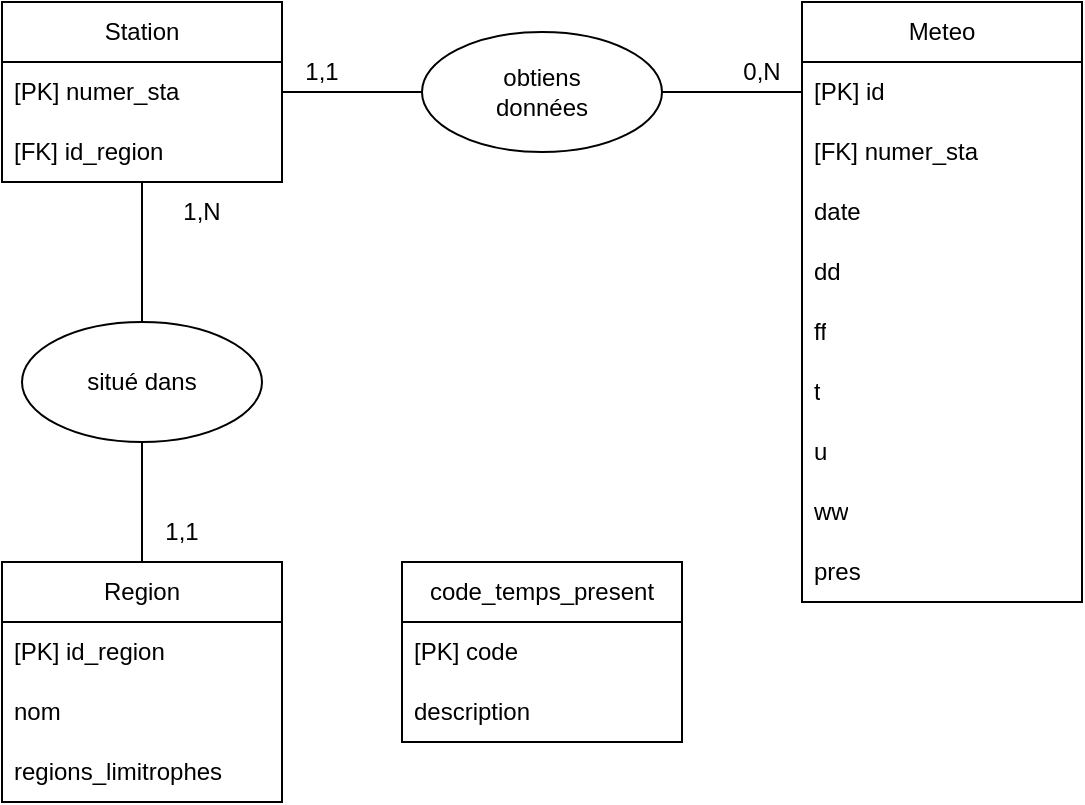 <mxfile version="21.2.9" type="device">
  <diagram name="Page-1" id="2fy-ZetT-JzBlVlaiMFN">
    <mxGraphModel dx="1050" dy="517" grid="1" gridSize="10" guides="1" tooltips="1" connect="1" arrows="1" fold="1" page="1" pageScale="1" pageWidth="827" pageHeight="1169" math="0" shadow="0">
      <root>
        <mxCell id="0" />
        <mxCell id="1" parent="0" />
        <mxCell id="g4TQVHCcHqu3Pq-0Vovt-1" value="Station" style="swimlane;fontStyle=0;childLayout=stackLayout;horizontal=1;startSize=30;horizontalStack=0;resizeParent=1;resizeParentMax=0;resizeLast=0;collapsible=1;marginBottom=0;whiteSpace=wrap;html=1;" parent="1" vertex="1">
          <mxGeometry x="160" y="100" width="140" height="90" as="geometry" />
        </mxCell>
        <mxCell id="g4TQVHCcHqu3Pq-0Vovt-2" value="&lt;div&gt;[PK] numer_sta&lt;/div&gt;" style="text;strokeColor=none;fillColor=none;align=left;verticalAlign=middle;spacingLeft=4;spacingRight=4;overflow=hidden;points=[[0,0.5],[1,0.5]];portConstraint=eastwest;rotatable=0;whiteSpace=wrap;html=1;" parent="g4TQVHCcHqu3Pq-0Vovt-1" vertex="1">
          <mxGeometry y="30" width="140" height="30" as="geometry" />
        </mxCell>
        <mxCell id="g4TQVHCcHqu3Pq-0Vovt-3" value="[FK] id_region" style="text;strokeColor=none;fillColor=none;align=left;verticalAlign=middle;spacingLeft=4;spacingRight=4;overflow=hidden;points=[[0,0.5],[1,0.5]];portConstraint=eastwest;rotatable=0;whiteSpace=wrap;html=1;" parent="g4TQVHCcHqu3Pq-0Vovt-1" vertex="1">
          <mxGeometry y="60" width="140" height="30" as="geometry" />
        </mxCell>
        <mxCell id="g4TQVHCcHqu3Pq-0Vovt-5" value="Region" style="swimlane;fontStyle=0;childLayout=stackLayout;horizontal=1;startSize=30;horizontalStack=0;resizeParent=1;resizeParentMax=0;resizeLast=0;collapsible=1;marginBottom=0;whiteSpace=wrap;html=1;" parent="1" vertex="1">
          <mxGeometry x="160" y="380" width="140" height="120" as="geometry" />
        </mxCell>
        <mxCell id="g4TQVHCcHqu3Pq-0Vovt-6" value="[PK] id_region" style="text;strokeColor=none;fillColor=none;align=left;verticalAlign=middle;spacingLeft=4;spacingRight=4;overflow=hidden;points=[[0,0.5],[1,0.5]];portConstraint=eastwest;rotatable=0;whiteSpace=wrap;html=1;" parent="g4TQVHCcHqu3Pq-0Vovt-5" vertex="1">
          <mxGeometry y="30" width="140" height="30" as="geometry" />
        </mxCell>
        <mxCell id="g4TQVHCcHqu3Pq-0Vovt-7" value="nom" style="text;strokeColor=none;fillColor=none;align=left;verticalAlign=middle;spacingLeft=4;spacingRight=4;overflow=hidden;points=[[0,0.5],[1,0.5]];portConstraint=eastwest;rotatable=0;whiteSpace=wrap;html=1;" parent="g4TQVHCcHqu3Pq-0Vovt-5" vertex="1">
          <mxGeometry y="60" width="140" height="30" as="geometry" />
        </mxCell>
        <mxCell id="g4TQVHCcHqu3Pq-0Vovt-8" value="regions_limitrophes" style="text;strokeColor=none;fillColor=none;align=left;verticalAlign=middle;spacingLeft=4;spacingRight=4;overflow=hidden;points=[[0,0.5],[1,0.5]];portConstraint=eastwest;rotatable=0;whiteSpace=wrap;html=1;" parent="g4TQVHCcHqu3Pq-0Vovt-5" vertex="1">
          <mxGeometry y="90" width="140" height="30" as="geometry" />
        </mxCell>
        <mxCell id="g4TQVHCcHqu3Pq-0Vovt-9" value="Meteo" style="swimlane;fontStyle=0;childLayout=stackLayout;horizontal=1;startSize=30;horizontalStack=0;resizeParent=1;resizeParentMax=0;resizeLast=0;collapsible=1;marginBottom=0;whiteSpace=wrap;html=1;" parent="1" vertex="1">
          <mxGeometry x="560" y="100" width="140" height="300" as="geometry" />
        </mxCell>
        <mxCell id="g4TQVHCcHqu3Pq-0Vovt-10" value="[PK] id " style="text;strokeColor=none;fillColor=none;align=left;verticalAlign=middle;spacingLeft=4;spacingRight=4;overflow=hidden;points=[[0,0.5],[1,0.5]];portConstraint=eastwest;rotatable=0;whiteSpace=wrap;html=1;" parent="g4TQVHCcHqu3Pq-0Vovt-9" vertex="1">
          <mxGeometry y="30" width="140" height="30" as="geometry" />
        </mxCell>
        <mxCell id="g4TQVHCcHqu3Pq-0Vovt-11" value="[FK] numer_sta" style="text;strokeColor=none;fillColor=none;align=left;verticalAlign=middle;spacingLeft=4;spacingRight=4;overflow=hidden;points=[[0,0.5],[1,0.5]];portConstraint=eastwest;rotatable=0;whiteSpace=wrap;html=1;" parent="g4TQVHCcHqu3Pq-0Vovt-9" vertex="1">
          <mxGeometry y="60" width="140" height="30" as="geometry" />
        </mxCell>
        <mxCell id="g4TQVHCcHqu3Pq-0Vovt-12" value="date" style="text;strokeColor=none;fillColor=none;align=left;verticalAlign=middle;spacingLeft=4;spacingRight=4;overflow=hidden;points=[[0,0.5],[1,0.5]];portConstraint=eastwest;rotatable=0;whiteSpace=wrap;html=1;" parent="g4TQVHCcHqu3Pq-0Vovt-9" vertex="1">
          <mxGeometry y="90" width="140" height="30" as="geometry" />
        </mxCell>
        <mxCell id="g4TQVHCcHqu3Pq-0Vovt-14" value="dd" style="text;strokeColor=none;fillColor=none;align=left;verticalAlign=middle;spacingLeft=4;spacingRight=4;overflow=hidden;points=[[0,0.5],[1,0.5]];portConstraint=eastwest;rotatable=0;whiteSpace=wrap;html=1;" parent="g4TQVHCcHqu3Pq-0Vovt-9" vertex="1">
          <mxGeometry y="120" width="140" height="30" as="geometry" />
        </mxCell>
        <mxCell id="g4TQVHCcHqu3Pq-0Vovt-15" value="ff" style="text;strokeColor=none;fillColor=none;align=left;verticalAlign=middle;spacingLeft=4;spacingRight=4;overflow=hidden;points=[[0,0.5],[1,0.5]];portConstraint=eastwest;rotatable=0;whiteSpace=wrap;html=1;" parent="g4TQVHCcHqu3Pq-0Vovt-9" vertex="1">
          <mxGeometry y="150" width="140" height="30" as="geometry" />
        </mxCell>
        <mxCell id="g4TQVHCcHqu3Pq-0Vovt-16" value="t" style="text;strokeColor=none;fillColor=none;align=left;verticalAlign=middle;spacingLeft=4;spacingRight=4;overflow=hidden;points=[[0,0.5],[1,0.5]];portConstraint=eastwest;rotatable=0;whiteSpace=wrap;html=1;" parent="g4TQVHCcHqu3Pq-0Vovt-9" vertex="1">
          <mxGeometry y="180" width="140" height="30" as="geometry" />
        </mxCell>
        <mxCell id="g4TQVHCcHqu3Pq-0Vovt-18" value="u" style="text;strokeColor=none;fillColor=none;align=left;verticalAlign=middle;spacingLeft=4;spacingRight=4;overflow=hidden;points=[[0,0.5],[1,0.5]];portConstraint=eastwest;rotatable=0;whiteSpace=wrap;html=1;" parent="g4TQVHCcHqu3Pq-0Vovt-9" vertex="1">
          <mxGeometry y="210" width="140" height="30" as="geometry" />
        </mxCell>
        <mxCell id="g4TQVHCcHqu3Pq-0Vovt-19" value="ww" style="text;strokeColor=none;fillColor=none;align=left;verticalAlign=middle;spacingLeft=4;spacingRight=4;overflow=hidden;points=[[0,0.5],[1,0.5]];portConstraint=eastwest;rotatable=0;whiteSpace=wrap;html=1;" parent="g4TQVHCcHqu3Pq-0Vovt-9" vertex="1">
          <mxGeometry y="240" width="140" height="30" as="geometry" />
        </mxCell>
        <mxCell id="g4TQVHCcHqu3Pq-0Vovt-20" value="pres" style="text;strokeColor=none;fillColor=none;align=left;verticalAlign=middle;spacingLeft=4;spacingRight=4;overflow=hidden;points=[[0,0.5],[1,0.5]];portConstraint=eastwest;rotatable=0;whiteSpace=wrap;html=1;" parent="g4TQVHCcHqu3Pq-0Vovt-9" vertex="1">
          <mxGeometry y="270" width="140" height="30" as="geometry" />
        </mxCell>
        <mxCell id="g4TQVHCcHqu3Pq-0Vovt-32" value="" style="ellipse;whiteSpace=wrap;html=1;" parent="1" vertex="1">
          <mxGeometry x="170" y="260" width="120" height="60" as="geometry" />
        </mxCell>
        <mxCell id="g4TQVHCcHqu3Pq-0Vovt-37" value="" style="ellipse;whiteSpace=wrap;html=1;" parent="1" vertex="1">
          <mxGeometry x="370" y="115" width="120" height="60" as="geometry" />
        </mxCell>
        <mxCell id="g4TQVHCcHqu3Pq-0Vovt-38" value="situé dans" style="text;strokeColor=none;align=center;fillColor=none;html=1;verticalAlign=middle;whiteSpace=wrap;rounded=0;" parent="1" vertex="1">
          <mxGeometry x="200" y="275" width="60" height="30" as="geometry" />
        </mxCell>
        <mxCell id="g4TQVHCcHqu3Pq-0Vovt-39" value="" style="endArrow=none;html=1;rounded=0;entryX=0.5;entryY=1;entryDx=0;entryDy=0;exitX=0.5;exitY=0;exitDx=0;exitDy=0;" parent="1" source="g4TQVHCcHqu3Pq-0Vovt-32" target="g4TQVHCcHqu3Pq-0Vovt-1" edge="1">
          <mxGeometry width="50" height="50" relative="1" as="geometry">
            <mxPoint x="390" y="340" as="sourcePoint" />
            <mxPoint x="440" y="290" as="targetPoint" />
          </mxGeometry>
        </mxCell>
        <mxCell id="g4TQVHCcHqu3Pq-0Vovt-40" value="" style="endArrow=none;html=1;rounded=0;entryX=0.5;entryY=1;entryDx=0;entryDy=0;exitX=0.5;exitY=0;exitDx=0;exitDy=0;" parent="1" source="g4TQVHCcHqu3Pq-0Vovt-5" target="g4TQVHCcHqu3Pq-0Vovt-32" edge="1">
          <mxGeometry width="50" height="50" relative="1" as="geometry">
            <mxPoint x="340" y="400" as="sourcePoint" />
            <mxPoint x="340" y="330" as="targetPoint" />
          </mxGeometry>
        </mxCell>
        <mxCell id="g4TQVHCcHqu3Pq-0Vovt-41" value="obtiens données" style="text;strokeColor=none;align=center;fillColor=none;html=1;verticalAlign=middle;whiteSpace=wrap;rounded=0;" parent="1" vertex="1">
          <mxGeometry x="400" y="130" width="60" height="30" as="geometry" />
        </mxCell>
        <mxCell id="g4TQVHCcHqu3Pq-0Vovt-42" value="" style="endArrow=none;html=1;rounded=0;entryX=1;entryY=0.5;entryDx=0;entryDy=0;exitX=0;exitY=0.5;exitDx=0;exitDy=0;" parent="1" source="g4TQVHCcHqu3Pq-0Vovt-37" target="g4TQVHCcHqu3Pq-0Vovt-2" edge="1">
          <mxGeometry width="50" height="50" relative="1" as="geometry">
            <mxPoint x="390" y="340" as="sourcePoint" />
            <mxPoint x="440" y="290" as="targetPoint" />
          </mxGeometry>
        </mxCell>
        <mxCell id="g4TQVHCcHqu3Pq-0Vovt-43" value="" style="endArrow=none;html=1;rounded=0;entryX=1;entryY=0.5;entryDx=0;entryDy=0;exitX=0;exitY=0.5;exitDx=0;exitDy=0;" parent="1" source="g4TQVHCcHqu3Pq-0Vovt-10" target="g4TQVHCcHqu3Pq-0Vovt-37" edge="1">
          <mxGeometry width="50" height="50" relative="1" as="geometry">
            <mxPoint x="250" y="280" as="sourcePoint" />
            <mxPoint x="250" y="210" as="targetPoint" />
          </mxGeometry>
        </mxCell>
        <mxCell id="g4TQVHCcHqu3Pq-0Vovt-44" value="0,N" style="text;strokeColor=none;align=center;fillColor=none;html=1;verticalAlign=middle;whiteSpace=wrap;rounded=0;" parent="1" vertex="1">
          <mxGeometry x="510" y="120" width="60" height="30" as="geometry" />
        </mxCell>
        <mxCell id="g4TQVHCcHqu3Pq-0Vovt-45" value="1,1" style="text;strokeColor=none;align=center;fillColor=none;html=1;verticalAlign=middle;whiteSpace=wrap;rounded=0;" parent="1" vertex="1">
          <mxGeometry x="290" y="120" width="60" height="30" as="geometry" />
        </mxCell>
        <mxCell id="g4TQVHCcHqu3Pq-0Vovt-46" value="1,1" style="text;strokeColor=none;align=center;fillColor=none;html=1;verticalAlign=middle;whiteSpace=wrap;rounded=0;" parent="1" vertex="1">
          <mxGeometry x="220" y="350" width="60" height="30" as="geometry" />
        </mxCell>
        <mxCell id="g4TQVHCcHqu3Pq-0Vovt-47" value="1,N" style="text;strokeColor=none;align=center;fillColor=none;html=1;verticalAlign=middle;whiteSpace=wrap;rounded=0;" parent="1" vertex="1">
          <mxGeometry x="230" y="190" width="60" height="30" as="geometry" />
        </mxCell>
        <mxCell id="3n4WUmL89_sC5qdFz-oA-1" value="code_temps_present" style="swimlane;fontStyle=0;childLayout=stackLayout;horizontal=1;startSize=30;horizontalStack=0;resizeParent=1;resizeParentMax=0;resizeLast=0;collapsible=1;marginBottom=0;whiteSpace=wrap;html=1;" vertex="1" parent="1">
          <mxGeometry x="360" y="380" width="140" height="90" as="geometry" />
        </mxCell>
        <mxCell id="3n4WUmL89_sC5qdFz-oA-2" value="[PK] code" style="text;strokeColor=none;fillColor=none;align=left;verticalAlign=middle;spacingLeft=4;spacingRight=4;overflow=hidden;points=[[0,0.5],[1,0.5]];portConstraint=eastwest;rotatable=0;whiteSpace=wrap;html=1;" vertex="1" parent="3n4WUmL89_sC5qdFz-oA-1">
          <mxGeometry y="30" width="140" height="30" as="geometry" />
        </mxCell>
        <mxCell id="3n4WUmL89_sC5qdFz-oA-3" value="description" style="text;strokeColor=none;fillColor=none;align=left;verticalAlign=middle;spacingLeft=4;spacingRight=4;overflow=hidden;points=[[0,0.5],[1,0.5]];portConstraint=eastwest;rotatable=0;whiteSpace=wrap;html=1;" vertex="1" parent="3n4WUmL89_sC5qdFz-oA-1">
          <mxGeometry y="60" width="140" height="30" as="geometry" />
        </mxCell>
      </root>
    </mxGraphModel>
  </diagram>
</mxfile>
